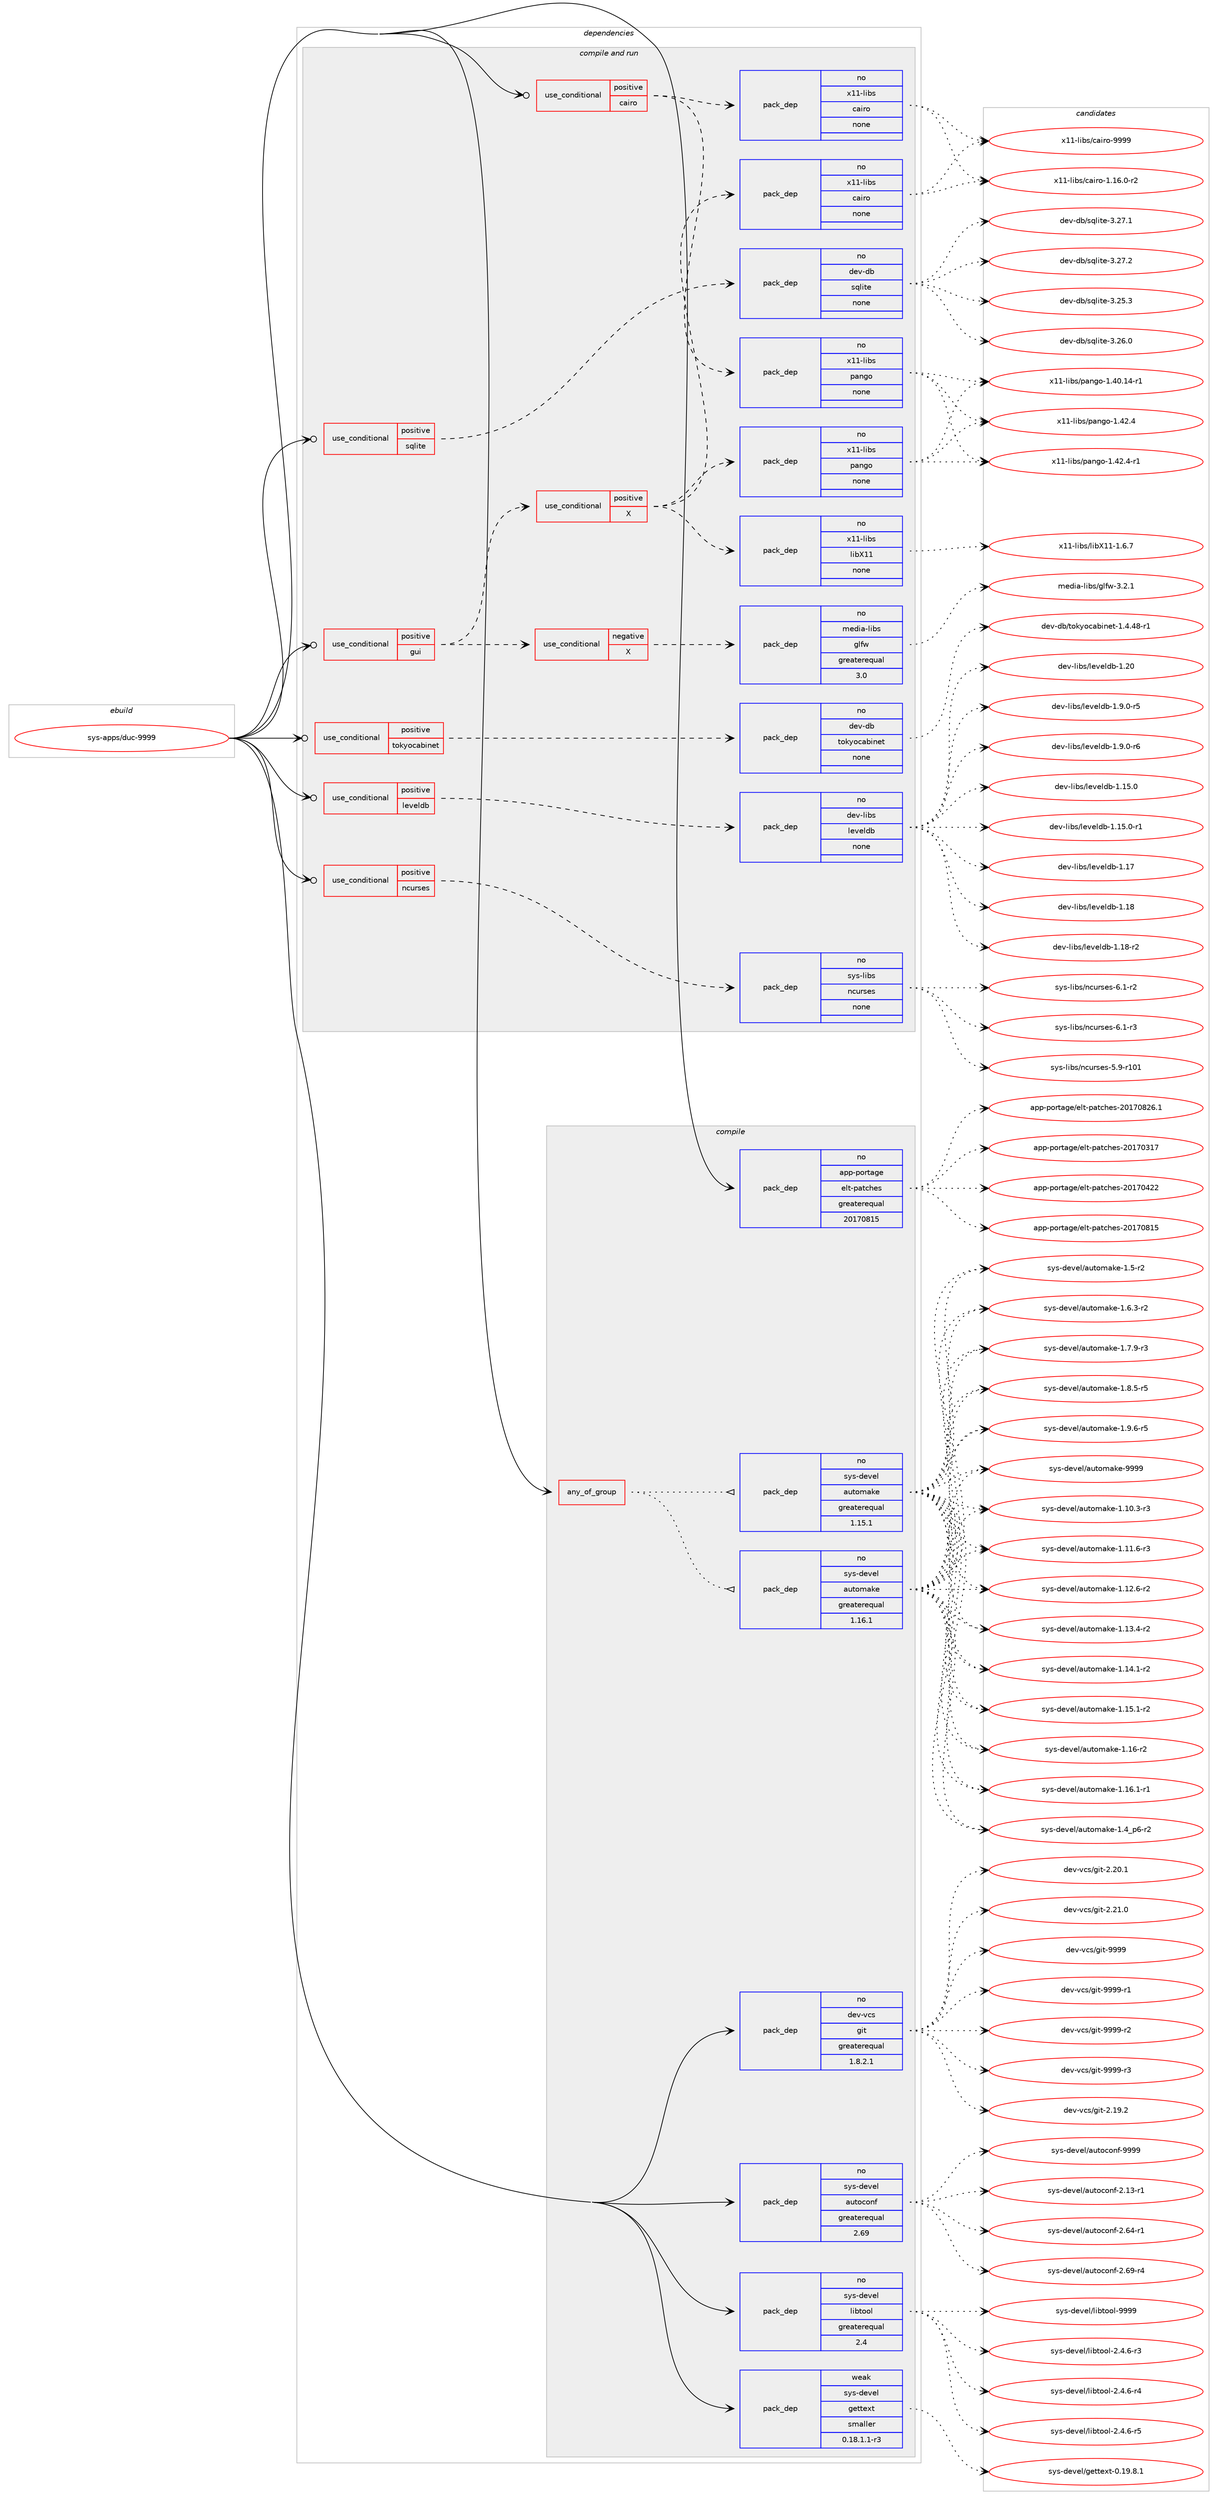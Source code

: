 digraph prolog {

# *************
# Graph options
# *************

newrank=true;
concentrate=true;
compound=true;
graph [rankdir=LR,fontname=Helvetica,fontsize=10,ranksep=1.5];#, ranksep=2.5, nodesep=0.2];
edge  [arrowhead=vee];
node  [fontname=Helvetica,fontsize=10];

# **********
# The ebuild
# **********

subgraph cluster_leftcol {
color=gray;
rank=same;
label=<<i>ebuild</i>>;
id [label="sys-apps/duc-9999", color=red, width=4, href="../sys-apps/duc-9999.svg"];
}

# ****************
# The dependencies
# ****************

subgraph cluster_midcol {
color=gray;
label=<<i>dependencies</i>>;
subgraph cluster_compile {
fillcolor="#eeeeee";
style=filled;
label=<<i>compile</i>>;
subgraph any27091 {
dependency1710216 [label=<<TABLE BORDER="0" CELLBORDER="1" CELLSPACING="0" CELLPADDING="4"><TR><TD CELLPADDING="10">any_of_group</TD></TR></TABLE>>, shape=none, color=red];subgraph pack1226457 {
dependency1710217 [label=<<TABLE BORDER="0" CELLBORDER="1" CELLSPACING="0" CELLPADDING="4" WIDTH="220"><TR><TD ROWSPAN="6" CELLPADDING="30">pack_dep</TD></TR><TR><TD WIDTH="110">no</TD></TR><TR><TD>sys-devel</TD></TR><TR><TD>automake</TD></TR><TR><TD>greaterequal</TD></TR><TR><TD>1.16.1</TD></TR></TABLE>>, shape=none, color=blue];
}
dependency1710216:e -> dependency1710217:w [weight=20,style="dotted",arrowhead="oinv"];
subgraph pack1226458 {
dependency1710218 [label=<<TABLE BORDER="0" CELLBORDER="1" CELLSPACING="0" CELLPADDING="4" WIDTH="220"><TR><TD ROWSPAN="6" CELLPADDING="30">pack_dep</TD></TR><TR><TD WIDTH="110">no</TD></TR><TR><TD>sys-devel</TD></TR><TR><TD>automake</TD></TR><TR><TD>greaterequal</TD></TR><TR><TD>1.15.1</TD></TR></TABLE>>, shape=none, color=blue];
}
dependency1710216:e -> dependency1710218:w [weight=20,style="dotted",arrowhead="oinv"];
}
id:e -> dependency1710216:w [weight=20,style="solid",arrowhead="vee"];
subgraph pack1226459 {
dependency1710219 [label=<<TABLE BORDER="0" CELLBORDER="1" CELLSPACING="0" CELLPADDING="4" WIDTH="220"><TR><TD ROWSPAN="6" CELLPADDING="30">pack_dep</TD></TR><TR><TD WIDTH="110">no</TD></TR><TR><TD>app-portage</TD></TR><TR><TD>elt-patches</TD></TR><TR><TD>greaterequal</TD></TR><TR><TD>20170815</TD></TR></TABLE>>, shape=none, color=blue];
}
id:e -> dependency1710219:w [weight=20,style="solid",arrowhead="vee"];
subgraph pack1226460 {
dependency1710220 [label=<<TABLE BORDER="0" CELLBORDER="1" CELLSPACING="0" CELLPADDING="4" WIDTH="220"><TR><TD ROWSPAN="6" CELLPADDING="30">pack_dep</TD></TR><TR><TD WIDTH="110">no</TD></TR><TR><TD>dev-vcs</TD></TR><TR><TD>git</TD></TR><TR><TD>greaterequal</TD></TR><TR><TD>1.8.2.1</TD></TR></TABLE>>, shape=none, color=blue];
}
id:e -> dependency1710220:w [weight=20,style="solid",arrowhead="vee"];
subgraph pack1226461 {
dependency1710221 [label=<<TABLE BORDER="0" CELLBORDER="1" CELLSPACING="0" CELLPADDING="4" WIDTH="220"><TR><TD ROWSPAN="6" CELLPADDING="30">pack_dep</TD></TR><TR><TD WIDTH="110">no</TD></TR><TR><TD>sys-devel</TD></TR><TR><TD>autoconf</TD></TR><TR><TD>greaterequal</TD></TR><TR><TD>2.69</TD></TR></TABLE>>, shape=none, color=blue];
}
id:e -> dependency1710221:w [weight=20,style="solid",arrowhead="vee"];
subgraph pack1226462 {
dependency1710222 [label=<<TABLE BORDER="0" CELLBORDER="1" CELLSPACING="0" CELLPADDING="4" WIDTH="220"><TR><TD ROWSPAN="6" CELLPADDING="30">pack_dep</TD></TR><TR><TD WIDTH="110">no</TD></TR><TR><TD>sys-devel</TD></TR><TR><TD>libtool</TD></TR><TR><TD>greaterequal</TD></TR><TR><TD>2.4</TD></TR></TABLE>>, shape=none, color=blue];
}
id:e -> dependency1710222:w [weight=20,style="solid",arrowhead="vee"];
subgraph pack1226463 {
dependency1710223 [label=<<TABLE BORDER="0" CELLBORDER="1" CELLSPACING="0" CELLPADDING="4" WIDTH="220"><TR><TD ROWSPAN="6" CELLPADDING="30">pack_dep</TD></TR><TR><TD WIDTH="110">weak</TD></TR><TR><TD>sys-devel</TD></TR><TR><TD>gettext</TD></TR><TR><TD>smaller</TD></TR><TR><TD>0.18.1.1-r3</TD></TR></TABLE>>, shape=none, color=blue];
}
id:e -> dependency1710223:w [weight=20,style="solid",arrowhead="vee"];
}
subgraph cluster_compileandrun {
fillcolor="#eeeeee";
style=filled;
label=<<i>compile and run</i>>;
subgraph cond455804 {
dependency1710224 [label=<<TABLE BORDER="0" CELLBORDER="1" CELLSPACING="0" CELLPADDING="4"><TR><TD ROWSPAN="3" CELLPADDING="10">use_conditional</TD></TR><TR><TD>positive</TD></TR><TR><TD>cairo</TD></TR></TABLE>>, shape=none, color=red];
subgraph pack1226464 {
dependency1710225 [label=<<TABLE BORDER="0" CELLBORDER="1" CELLSPACING="0" CELLPADDING="4" WIDTH="220"><TR><TD ROWSPAN="6" CELLPADDING="30">pack_dep</TD></TR><TR><TD WIDTH="110">no</TD></TR><TR><TD>x11-libs</TD></TR><TR><TD>cairo</TD></TR><TR><TD>none</TD></TR><TR><TD></TD></TR></TABLE>>, shape=none, color=blue];
}
dependency1710224:e -> dependency1710225:w [weight=20,style="dashed",arrowhead="vee"];
subgraph pack1226465 {
dependency1710226 [label=<<TABLE BORDER="0" CELLBORDER="1" CELLSPACING="0" CELLPADDING="4" WIDTH="220"><TR><TD ROWSPAN="6" CELLPADDING="30">pack_dep</TD></TR><TR><TD WIDTH="110">no</TD></TR><TR><TD>x11-libs</TD></TR><TR><TD>pango</TD></TR><TR><TD>none</TD></TR><TR><TD></TD></TR></TABLE>>, shape=none, color=blue];
}
dependency1710224:e -> dependency1710226:w [weight=20,style="dashed",arrowhead="vee"];
}
id:e -> dependency1710224:w [weight=20,style="solid",arrowhead="odotvee"];
subgraph cond455805 {
dependency1710227 [label=<<TABLE BORDER="0" CELLBORDER="1" CELLSPACING="0" CELLPADDING="4"><TR><TD ROWSPAN="3" CELLPADDING="10">use_conditional</TD></TR><TR><TD>positive</TD></TR><TR><TD>gui</TD></TR></TABLE>>, shape=none, color=red];
subgraph cond455806 {
dependency1710228 [label=<<TABLE BORDER="0" CELLBORDER="1" CELLSPACING="0" CELLPADDING="4"><TR><TD ROWSPAN="3" CELLPADDING="10">use_conditional</TD></TR><TR><TD>positive</TD></TR><TR><TD>X</TD></TR></TABLE>>, shape=none, color=red];
subgraph pack1226466 {
dependency1710229 [label=<<TABLE BORDER="0" CELLBORDER="1" CELLSPACING="0" CELLPADDING="4" WIDTH="220"><TR><TD ROWSPAN="6" CELLPADDING="30">pack_dep</TD></TR><TR><TD WIDTH="110">no</TD></TR><TR><TD>x11-libs</TD></TR><TR><TD>cairo</TD></TR><TR><TD>none</TD></TR><TR><TD></TD></TR></TABLE>>, shape=none, color=blue];
}
dependency1710228:e -> dependency1710229:w [weight=20,style="dashed",arrowhead="vee"];
subgraph pack1226467 {
dependency1710230 [label=<<TABLE BORDER="0" CELLBORDER="1" CELLSPACING="0" CELLPADDING="4" WIDTH="220"><TR><TD ROWSPAN="6" CELLPADDING="30">pack_dep</TD></TR><TR><TD WIDTH="110">no</TD></TR><TR><TD>x11-libs</TD></TR><TR><TD>libX11</TD></TR><TR><TD>none</TD></TR><TR><TD></TD></TR></TABLE>>, shape=none, color=blue];
}
dependency1710228:e -> dependency1710230:w [weight=20,style="dashed",arrowhead="vee"];
subgraph pack1226468 {
dependency1710231 [label=<<TABLE BORDER="0" CELLBORDER="1" CELLSPACING="0" CELLPADDING="4" WIDTH="220"><TR><TD ROWSPAN="6" CELLPADDING="30">pack_dep</TD></TR><TR><TD WIDTH="110">no</TD></TR><TR><TD>x11-libs</TD></TR><TR><TD>pango</TD></TR><TR><TD>none</TD></TR><TR><TD></TD></TR></TABLE>>, shape=none, color=blue];
}
dependency1710228:e -> dependency1710231:w [weight=20,style="dashed",arrowhead="vee"];
}
dependency1710227:e -> dependency1710228:w [weight=20,style="dashed",arrowhead="vee"];
subgraph cond455807 {
dependency1710232 [label=<<TABLE BORDER="0" CELLBORDER="1" CELLSPACING="0" CELLPADDING="4"><TR><TD ROWSPAN="3" CELLPADDING="10">use_conditional</TD></TR><TR><TD>negative</TD></TR><TR><TD>X</TD></TR></TABLE>>, shape=none, color=red];
subgraph pack1226469 {
dependency1710233 [label=<<TABLE BORDER="0" CELLBORDER="1" CELLSPACING="0" CELLPADDING="4" WIDTH="220"><TR><TD ROWSPAN="6" CELLPADDING="30">pack_dep</TD></TR><TR><TD WIDTH="110">no</TD></TR><TR><TD>media-libs</TD></TR><TR><TD>glfw</TD></TR><TR><TD>greaterequal</TD></TR><TR><TD>3.0</TD></TR></TABLE>>, shape=none, color=blue];
}
dependency1710232:e -> dependency1710233:w [weight=20,style="dashed",arrowhead="vee"];
}
dependency1710227:e -> dependency1710232:w [weight=20,style="dashed",arrowhead="vee"];
}
id:e -> dependency1710227:w [weight=20,style="solid",arrowhead="odotvee"];
subgraph cond455808 {
dependency1710234 [label=<<TABLE BORDER="0" CELLBORDER="1" CELLSPACING="0" CELLPADDING="4"><TR><TD ROWSPAN="3" CELLPADDING="10">use_conditional</TD></TR><TR><TD>positive</TD></TR><TR><TD>leveldb</TD></TR></TABLE>>, shape=none, color=red];
subgraph pack1226470 {
dependency1710235 [label=<<TABLE BORDER="0" CELLBORDER="1" CELLSPACING="0" CELLPADDING="4" WIDTH="220"><TR><TD ROWSPAN="6" CELLPADDING="30">pack_dep</TD></TR><TR><TD WIDTH="110">no</TD></TR><TR><TD>dev-libs</TD></TR><TR><TD>leveldb</TD></TR><TR><TD>none</TD></TR><TR><TD></TD></TR></TABLE>>, shape=none, color=blue];
}
dependency1710234:e -> dependency1710235:w [weight=20,style="dashed",arrowhead="vee"];
}
id:e -> dependency1710234:w [weight=20,style="solid",arrowhead="odotvee"];
subgraph cond455809 {
dependency1710236 [label=<<TABLE BORDER="0" CELLBORDER="1" CELLSPACING="0" CELLPADDING="4"><TR><TD ROWSPAN="3" CELLPADDING="10">use_conditional</TD></TR><TR><TD>positive</TD></TR><TR><TD>ncurses</TD></TR></TABLE>>, shape=none, color=red];
subgraph pack1226471 {
dependency1710237 [label=<<TABLE BORDER="0" CELLBORDER="1" CELLSPACING="0" CELLPADDING="4" WIDTH="220"><TR><TD ROWSPAN="6" CELLPADDING="30">pack_dep</TD></TR><TR><TD WIDTH="110">no</TD></TR><TR><TD>sys-libs</TD></TR><TR><TD>ncurses</TD></TR><TR><TD>none</TD></TR><TR><TD></TD></TR></TABLE>>, shape=none, color=blue];
}
dependency1710236:e -> dependency1710237:w [weight=20,style="dashed",arrowhead="vee"];
}
id:e -> dependency1710236:w [weight=20,style="solid",arrowhead="odotvee"];
subgraph cond455810 {
dependency1710238 [label=<<TABLE BORDER="0" CELLBORDER="1" CELLSPACING="0" CELLPADDING="4"><TR><TD ROWSPAN="3" CELLPADDING="10">use_conditional</TD></TR><TR><TD>positive</TD></TR><TR><TD>sqlite</TD></TR></TABLE>>, shape=none, color=red];
subgraph pack1226472 {
dependency1710239 [label=<<TABLE BORDER="0" CELLBORDER="1" CELLSPACING="0" CELLPADDING="4" WIDTH="220"><TR><TD ROWSPAN="6" CELLPADDING="30">pack_dep</TD></TR><TR><TD WIDTH="110">no</TD></TR><TR><TD>dev-db</TD></TR><TR><TD>sqlite</TD></TR><TR><TD>none</TD></TR><TR><TD></TD></TR></TABLE>>, shape=none, color=blue];
}
dependency1710238:e -> dependency1710239:w [weight=20,style="dashed",arrowhead="vee"];
}
id:e -> dependency1710238:w [weight=20,style="solid",arrowhead="odotvee"];
subgraph cond455811 {
dependency1710240 [label=<<TABLE BORDER="0" CELLBORDER="1" CELLSPACING="0" CELLPADDING="4"><TR><TD ROWSPAN="3" CELLPADDING="10">use_conditional</TD></TR><TR><TD>positive</TD></TR><TR><TD>tokyocabinet</TD></TR></TABLE>>, shape=none, color=red];
subgraph pack1226473 {
dependency1710241 [label=<<TABLE BORDER="0" CELLBORDER="1" CELLSPACING="0" CELLPADDING="4" WIDTH="220"><TR><TD ROWSPAN="6" CELLPADDING="30">pack_dep</TD></TR><TR><TD WIDTH="110">no</TD></TR><TR><TD>dev-db</TD></TR><TR><TD>tokyocabinet</TD></TR><TR><TD>none</TD></TR><TR><TD></TD></TR></TABLE>>, shape=none, color=blue];
}
dependency1710240:e -> dependency1710241:w [weight=20,style="dashed",arrowhead="vee"];
}
id:e -> dependency1710240:w [weight=20,style="solid",arrowhead="odotvee"];
}
subgraph cluster_run {
fillcolor="#eeeeee";
style=filled;
label=<<i>run</i>>;
}
}

# **************
# The candidates
# **************

subgraph cluster_choices {
rank=same;
color=gray;
label=<<i>candidates</i>>;

subgraph choice1226457 {
color=black;
nodesep=1;
choice11512111545100101118101108479711711611110997107101454946494846514511451 [label="sys-devel/automake-1.10.3-r3", color=red, width=4,href="../sys-devel/automake-1.10.3-r3.svg"];
choice11512111545100101118101108479711711611110997107101454946494946544511451 [label="sys-devel/automake-1.11.6-r3", color=red, width=4,href="../sys-devel/automake-1.11.6-r3.svg"];
choice11512111545100101118101108479711711611110997107101454946495046544511450 [label="sys-devel/automake-1.12.6-r2", color=red, width=4,href="../sys-devel/automake-1.12.6-r2.svg"];
choice11512111545100101118101108479711711611110997107101454946495146524511450 [label="sys-devel/automake-1.13.4-r2", color=red, width=4,href="../sys-devel/automake-1.13.4-r2.svg"];
choice11512111545100101118101108479711711611110997107101454946495246494511450 [label="sys-devel/automake-1.14.1-r2", color=red, width=4,href="../sys-devel/automake-1.14.1-r2.svg"];
choice11512111545100101118101108479711711611110997107101454946495346494511450 [label="sys-devel/automake-1.15.1-r2", color=red, width=4,href="../sys-devel/automake-1.15.1-r2.svg"];
choice1151211154510010111810110847971171161111099710710145494649544511450 [label="sys-devel/automake-1.16-r2", color=red, width=4,href="../sys-devel/automake-1.16-r2.svg"];
choice11512111545100101118101108479711711611110997107101454946495446494511449 [label="sys-devel/automake-1.16.1-r1", color=red, width=4,href="../sys-devel/automake-1.16.1-r1.svg"];
choice115121115451001011181011084797117116111109971071014549465295112544511450 [label="sys-devel/automake-1.4_p6-r2", color=red, width=4,href="../sys-devel/automake-1.4_p6-r2.svg"];
choice11512111545100101118101108479711711611110997107101454946534511450 [label="sys-devel/automake-1.5-r2", color=red, width=4,href="../sys-devel/automake-1.5-r2.svg"];
choice115121115451001011181011084797117116111109971071014549465446514511450 [label="sys-devel/automake-1.6.3-r2", color=red, width=4,href="../sys-devel/automake-1.6.3-r2.svg"];
choice115121115451001011181011084797117116111109971071014549465546574511451 [label="sys-devel/automake-1.7.9-r3", color=red, width=4,href="../sys-devel/automake-1.7.9-r3.svg"];
choice115121115451001011181011084797117116111109971071014549465646534511453 [label="sys-devel/automake-1.8.5-r5", color=red, width=4,href="../sys-devel/automake-1.8.5-r5.svg"];
choice115121115451001011181011084797117116111109971071014549465746544511453 [label="sys-devel/automake-1.9.6-r5", color=red, width=4,href="../sys-devel/automake-1.9.6-r5.svg"];
choice115121115451001011181011084797117116111109971071014557575757 [label="sys-devel/automake-9999", color=red, width=4,href="../sys-devel/automake-9999.svg"];
dependency1710217:e -> choice11512111545100101118101108479711711611110997107101454946494846514511451:w [style=dotted,weight="100"];
dependency1710217:e -> choice11512111545100101118101108479711711611110997107101454946494946544511451:w [style=dotted,weight="100"];
dependency1710217:e -> choice11512111545100101118101108479711711611110997107101454946495046544511450:w [style=dotted,weight="100"];
dependency1710217:e -> choice11512111545100101118101108479711711611110997107101454946495146524511450:w [style=dotted,weight="100"];
dependency1710217:e -> choice11512111545100101118101108479711711611110997107101454946495246494511450:w [style=dotted,weight="100"];
dependency1710217:e -> choice11512111545100101118101108479711711611110997107101454946495346494511450:w [style=dotted,weight="100"];
dependency1710217:e -> choice1151211154510010111810110847971171161111099710710145494649544511450:w [style=dotted,weight="100"];
dependency1710217:e -> choice11512111545100101118101108479711711611110997107101454946495446494511449:w [style=dotted,weight="100"];
dependency1710217:e -> choice115121115451001011181011084797117116111109971071014549465295112544511450:w [style=dotted,weight="100"];
dependency1710217:e -> choice11512111545100101118101108479711711611110997107101454946534511450:w [style=dotted,weight="100"];
dependency1710217:e -> choice115121115451001011181011084797117116111109971071014549465446514511450:w [style=dotted,weight="100"];
dependency1710217:e -> choice115121115451001011181011084797117116111109971071014549465546574511451:w [style=dotted,weight="100"];
dependency1710217:e -> choice115121115451001011181011084797117116111109971071014549465646534511453:w [style=dotted,weight="100"];
dependency1710217:e -> choice115121115451001011181011084797117116111109971071014549465746544511453:w [style=dotted,weight="100"];
dependency1710217:e -> choice115121115451001011181011084797117116111109971071014557575757:w [style=dotted,weight="100"];
}
subgraph choice1226458 {
color=black;
nodesep=1;
choice11512111545100101118101108479711711611110997107101454946494846514511451 [label="sys-devel/automake-1.10.3-r3", color=red, width=4,href="../sys-devel/automake-1.10.3-r3.svg"];
choice11512111545100101118101108479711711611110997107101454946494946544511451 [label="sys-devel/automake-1.11.6-r3", color=red, width=4,href="../sys-devel/automake-1.11.6-r3.svg"];
choice11512111545100101118101108479711711611110997107101454946495046544511450 [label="sys-devel/automake-1.12.6-r2", color=red, width=4,href="../sys-devel/automake-1.12.6-r2.svg"];
choice11512111545100101118101108479711711611110997107101454946495146524511450 [label="sys-devel/automake-1.13.4-r2", color=red, width=4,href="../sys-devel/automake-1.13.4-r2.svg"];
choice11512111545100101118101108479711711611110997107101454946495246494511450 [label="sys-devel/automake-1.14.1-r2", color=red, width=4,href="../sys-devel/automake-1.14.1-r2.svg"];
choice11512111545100101118101108479711711611110997107101454946495346494511450 [label="sys-devel/automake-1.15.1-r2", color=red, width=4,href="../sys-devel/automake-1.15.1-r2.svg"];
choice1151211154510010111810110847971171161111099710710145494649544511450 [label="sys-devel/automake-1.16-r2", color=red, width=4,href="../sys-devel/automake-1.16-r2.svg"];
choice11512111545100101118101108479711711611110997107101454946495446494511449 [label="sys-devel/automake-1.16.1-r1", color=red, width=4,href="../sys-devel/automake-1.16.1-r1.svg"];
choice115121115451001011181011084797117116111109971071014549465295112544511450 [label="sys-devel/automake-1.4_p6-r2", color=red, width=4,href="../sys-devel/automake-1.4_p6-r2.svg"];
choice11512111545100101118101108479711711611110997107101454946534511450 [label="sys-devel/automake-1.5-r2", color=red, width=4,href="../sys-devel/automake-1.5-r2.svg"];
choice115121115451001011181011084797117116111109971071014549465446514511450 [label="sys-devel/automake-1.6.3-r2", color=red, width=4,href="../sys-devel/automake-1.6.3-r2.svg"];
choice115121115451001011181011084797117116111109971071014549465546574511451 [label="sys-devel/automake-1.7.9-r3", color=red, width=4,href="../sys-devel/automake-1.7.9-r3.svg"];
choice115121115451001011181011084797117116111109971071014549465646534511453 [label="sys-devel/automake-1.8.5-r5", color=red, width=4,href="../sys-devel/automake-1.8.5-r5.svg"];
choice115121115451001011181011084797117116111109971071014549465746544511453 [label="sys-devel/automake-1.9.6-r5", color=red, width=4,href="../sys-devel/automake-1.9.6-r5.svg"];
choice115121115451001011181011084797117116111109971071014557575757 [label="sys-devel/automake-9999", color=red, width=4,href="../sys-devel/automake-9999.svg"];
dependency1710218:e -> choice11512111545100101118101108479711711611110997107101454946494846514511451:w [style=dotted,weight="100"];
dependency1710218:e -> choice11512111545100101118101108479711711611110997107101454946494946544511451:w [style=dotted,weight="100"];
dependency1710218:e -> choice11512111545100101118101108479711711611110997107101454946495046544511450:w [style=dotted,weight="100"];
dependency1710218:e -> choice11512111545100101118101108479711711611110997107101454946495146524511450:w [style=dotted,weight="100"];
dependency1710218:e -> choice11512111545100101118101108479711711611110997107101454946495246494511450:w [style=dotted,weight="100"];
dependency1710218:e -> choice11512111545100101118101108479711711611110997107101454946495346494511450:w [style=dotted,weight="100"];
dependency1710218:e -> choice1151211154510010111810110847971171161111099710710145494649544511450:w [style=dotted,weight="100"];
dependency1710218:e -> choice11512111545100101118101108479711711611110997107101454946495446494511449:w [style=dotted,weight="100"];
dependency1710218:e -> choice115121115451001011181011084797117116111109971071014549465295112544511450:w [style=dotted,weight="100"];
dependency1710218:e -> choice11512111545100101118101108479711711611110997107101454946534511450:w [style=dotted,weight="100"];
dependency1710218:e -> choice115121115451001011181011084797117116111109971071014549465446514511450:w [style=dotted,weight="100"];
dependency1710218:e -> choice115121115451001011181011084797117116111109971071014549465546574511451:w [style=dotted,weight="100"];
dependency1710218:e -> choice115121115451001011181011084797117116111109971071014549465646534511453:w [style=dotted,weight="100"];
dependency1710218:e -> choice115121115451001011181011084797117116111109971071014549465746544511453:w [style=dotted,weight="100"];
dependency1710218:e -> choice115121115451001011181011084797117116111109971071014557575757:w [style=dotted,weight="100"];
}
subgraph choice1226459 {
color=black;
nodesep=1;
choice97112112451121111141169710310147101108116451129711699104101115455048495548514955 [label="app-portage/elt-patches-20170317", color=red, width=4,href="../app-portage/elt-patches-20170317.svg"];
choice97112112451121111141169710310147101108116451129711699104101115455048495548525050 [label="app-portage/elt-patches-20170422", color=red, width=4,href="../app-portage/elt-patches-20170422.svg"];
choice97112112451121111141169710310147101108116451129711699104101115455048495548564953 [label="app-portage/elt-patches-20170815", color=red, width=4,href="../app-portage/elt-patches-20170815.svg"];
choice971121124511211111411697103101471011081164511297116991041011154550484955485650544649 [label="app-portage/elt-patches-20170826.1", color=red, width=4,href="../app-portage/elt-patches-20170826.1.svg"];
dependency1710219:e -> choice97112112451121111141169710310147101108116451129711699104101115455048495548514955:w [style=dotted,weight="100"];
dependency1710219:e -> choice97112112451121111141169710310147101108116451129711699104101115455048495548525050:w [style=dotted,weight="100"];
dependency1710219:e -> choice97112112451121111141169710310147101108116451129711699104101115455048495548564953:w [style=dotted,weight="100"];
dependency1710219:e -> choice971121124511211111411697103101471011081164511297116991041011154550484955485650544649:w [style=dotted,weight="100"];
}
subgraph choice1226460 {
color=black;
nodesep=1;
choice10010111845118991154710310511645504649574650 [label="dev-vcs/git-2.19.2", color=red, width=4,href="../dev-vcs/git-2.19.2.svg"];
choice10010111845118991154710310511645504650484649 [label="dev-vcs/git-2.20.1", color=red, width=4,href="../dev-vcs/git-2.20.1.svg"];
choice10010111845118991154710310511645504650494648 [label="dev-vcs/git-2.21.0", color=red, width=4,href="../dev-vcs/git-2.21.0.svg"];
choice1001011184511899115471031051164557575757 [label="dev-vcs/git-9999", color=red, width=4,href="../dev-vcs/git-9999.svg"];
choice10010111845118991154710310511645575757574511449 [label="dev-vcs/git-9999-r1", color=red, width=4,href="../dev-vcs/git-9999-r1.svg"];
choice10010111845118991154710310511645575757574511450 [label="dev-vcs/git-9999-r2", color=red, width=4,href="../dev-vcs/git-9999-r2.svg"];
choice10010111845118991154710310511645575757574511451 [label="dev-vcs/git-9999-r3", color=red, width=4,href="../dev-vcs/git-9999-r3.svg"];
dependency1710220:e -> choice10010111845118991154710310511645504649574650:w [style=dotted,weight="100"];
dependency1710220:e -> choice10010111845118991154710310511645504650484649:w [style=dotted,weight="100"];
dependency1710220:e -> choice10010111845118991154710310511645504650494648:w [style=dotted,weight="100"];
dependency1710220:e -> choice1001011184511899115471031051164557575757:w [style=dotted,weight="100"];
dependency1710220:e -> choice10010111845118991154710310511645575757574511449:w [style=dotted,weight="100"];
dependency1710220:e -> choice10010111845118991154710310511645575757574511450:w [style=dotted,weight="100"];
dependency1710220:e -> choice10010111845118991154710310511645575757574511451:w [style=dotted,weight="100"];
}
subgraph choice1226461 {
color=black;
nodesep=1;
choice1151211154510010111810110847971171161119911111010245504649514511449 [label="sys-devel/autoconf-2.13-r1", color=red, width=4,href="../sys-devel/autoconf-2.13-r1.svg"];
choice1151211154510010111810110847971171161119911111010245504654524511449 [label="sys-devel/autoconf-2.64-r1", color=red, width=4,href="../sys-devel/autoconf-2.64-r1.svg"];
choice1151211154510010111810110847971171161119911111010245504654574511452 [label="sys-devel/autoconf-2.69-r4", color=red, width=4,href="../sys-devel/autoconf-2.69-r4.svg"];
choice115121115451001011181011084797117116111991111101024557575757 [label="sys-devel/autoconf-9999", color=red, width=4,href="../sys-devel/autoconf-9999.svg"];
dependency1710221:e -> choice1151211154510010111810110847971171161119911111010245504649514511449:w [style=dotted,weight="100"];
dependency1710221:e -> choice1151211154510010111810110847971171161119911111010245504654524511449:w [style=dotted,weight="100"];
dependency1710221:e -> choice1151211154510010111810110847971171161119911111010245504654574511452:w [style=dotted,weight="100"];
dependency1710221:e -> choice115121115451001011181011084797117116111991111101024557575757:w [style=dotted,weight="100"];
}
subgraph choice1226462 {
color=black;
nodesep=1;
choice1151211154510010111810110847108105981161111111084550465246544511451 [label="sys-devel/libtool-2.4.6-r3", color=red, width=4,href="../sys-devel/libtool-2.4.6-r3.svg"];
choice1151211154510010111810110847108105981161111111084550465246544511452 [label="sys-devel/libtool-2.4.6-r4", color=red, width=4,href="../sys-devel/libtool-2.4.6-r4.svg"];
choice1151211154510010111810110847108105981161111111084550465246544511453 [label="sys-devel/libtool-2.4.6-r5", color=red, width=4,href="../sys-devel/libtool-2.4.6-r5.svg"];
choice1151211154510010111810110847108105981161111111084557575757 [label="sys-devel/libtool-9999", color=red, width=4,href="../sys-devel/libtool-9999.svg"];
dependency1710222:e -> choice1151211154510010111810110847108105981161111111084550465246544511451:w [style=dotted,weight="100"];
dependency1710222:e -> choice1151211154510010111810110847108105981161111111084550465246544511452:w [style=dotted,weight="100"];
dependency1710222:e -> choice1151211154510010111810110847108105981161111111084550465246544511453:w [style=dotted,weight="100"];
dependency1710222:e -> choice1151211154510010111810110847108105981161111111084557575757:w [style=dotted,weight="100"];
}
subgraph choice1226463 {
color=black;
nodesep=1;
choice1151211154510010111810110847103101116116101120116454846495746564649 [label="sys-devel/gettext-0.19.8.1", color=red, width=4,href="../sys-devel/gettext-0.19.8.1.svg"];
dependency1710223:e -> choice1151211154510010111810110847103101116116101120116454846495746564649:w [style=dotted,weight="100"];
}
subgraph choice1226464 {
color=black;
nodesep=1;
choice12049494510810598115479997105114111454946495446484511450 [label="x11-libs/cairo-1.16.0-r2", color=red, width=4,href="../x11-libs/cairo-1.16.0-r2.svg"];
choice120494945108105981154799971051141114557575757 [label="x11-libs/cairo-9999", color=red, width=4,href="../x11-libs/cairo-9999.svg"];
dependency1710225:e -> choice12049494510810598115479997105114111454946495446484511450:w [style=dotted,weight="100"];
dependency1710225:e -> choice120494945108105981154799971051141114557575757:w [style=dotted,weight="100"];
}
subgraph choice1226465 {
color=black;
nodesep=1;
choice12049494510810598115471129711010311145494652484649524511449 [label="x11-libs/pango-1.40.14-r1", color=red, width=4,href="../x11-libs/pango-1.40.14-r1.svg"];
choice12049494510810598115471129711010311145494652504652 [label="x11-libs/pango-1.42.4", color=red, width=4,href="../x11-libs/pango-1.42.4.svg"];
choice120494945108105981154711297110103111454946525046524511449 [label="x11-libs/pango-1.42.4-r1", color=red, width=4,href="../x11-libs/pango-1.42.4-r1.svg"];
dependency1710226:e -> choice12049494510810598115471129711010311145494652484649524511449:w [style=dotted,weight="100"];
dependency1710226:e -> choice12049494510810598115471129711010311145494652504652:w [style=dotted,weight="100"];
dependency1710226:e -> choice120494945108105981154711297110103111454946525046524511449:w [style=dotted,weight="100"];
}
subgraph choice1226466 {
color=black;
nodesep=1;
choice12049494510810598115479997105114111454946495446484511450 [label="x11-libs/cairo-1.16.0-r2", color=red, width=4,href="../x11-libs/cairo-1.16.0-r2.svg"];
choice120494945108105981154799971051141114557575757 [label="x11-libs/cairo-9999", color=red, width=4,href="../x11-libs/cairo-9999.svg"];
dependency1710229:e -> choice12049494510810598115479997105114111454946495446484511450:w [style=dotted,weight="100"];
dependency1710229:e -> choice120494945108105981154799971051141114557575757:w [style=dotted,weight="100"];
}
subgraph choice1226467 {
color=black;
nodesep=1;
choice120494945108105981154710810598884949454946544655 [label="x11-libs/libX11-1.6.7", color=red, width=4,href="../x11-libs/libX11-1.6.7.svg"];
dependency1710230:e -> choice120494945108105981154710810598884949454946544655:w [style=dotted,weight="100"];
}
subgraph choice1226468 {
color=black;
nodesep=1;
choice12049494510810598115471129711010311145494652484649524511449 [label="x11-libs/pango-1.40.14-r1", color=red, width=4,href="../x11-libs/pango-1.40.14-r1.svg"];
choice12049494510810598115471129711010311145494652504652 [label="x11-libs/pango-1.42.4", color=red, width=4,href="../x11-libs/pango-1.42.4.svg"];
choice120494945108105981154711297110103111454946525046524511449 [label="x11-libs/pango-1.42.4-r1", color=red, width=4,href="../x11-libs/pango-1.42.4-r1.svg"];
dependency1710231:e -> choice12049494510810598115471129711010311145494652484649524511449:w [style=dotted,weight="100"];
dependency1710231:e -> choice12049494510810598115471129711010311145494652504652:w [style=dotted,weight="100"];
dependency1710231:e -> choice120494945108105981154711297110103111454946525046524511449:w [style=dotted,weight="100"];
}
subgraph choice1226469 {
color=black;
nodesep=1;
choice10910110010597451081059811547103108102119455146504649 [label="media-libs/glfw-3.2.1", color=red, width=4,href="../media-libs/glfw-3.2.1.svg"];
dependency1710233:e -> choice10910110010597451081059811547103108102119455146504649:w [style=dotted,weight="100"];
}
subgraph choice1226470 {
color=black;
nodesep=1;
choice1001011184510810598115471081011181011081009845494649534648 [label="dev-libs/leveldb-1.15.0", color=red, width=4,href="../dev-libs/leveldb-1.15.0.svg"];
choice10010111845108105981154710810111810110810098454946495346484511449 [label="dev-libs/leveldb-1.15.0-r1", color=red, width=4,href="../dev-libs/leveldb-1.15.0-r1.svg"];
choice100101118451081059811547108101118101108100984549464955 [label="dev-libs/leveldb-1.17", color=red, width=4,href="../dev-libs/leveldb-1.17.svg"];
choice100101118451081059811547108101118101108100984549464956 [label="dev-libs/leveldb-1.18", color=red, width=4,href="../dev-libs/leveldb-1.18.svg"];
choice1001011184510810598115471081011181011081009845494649564511450 [label="dev-libs/leveldb-1.18-r2", color=red, width=4,href="../dev-libs/leveldb-1.18-r2.svg"];
choice100101118451081059811547108101118101108100984549465048 [label="dev-libs/leveldb-1.20", color=red, width=4,href="../dev-libs/leveldb-1.20.svg"];
choice100101118451081059811547108101118101108100984549465746484511453 [label="dev-libs/leveldb-1.9.0-r5", color=red, width=4,href="../dev-libs/leveldb-1.9.0-r5.svg"];
choice100101118451081059811547108101118101108100984549465746484511454 [label="dev-libs/leveldb-1.9.0-r6", color=red, width=4,href="../dev-libs/leveldb-1.9.0-r6.svg"];
dependency1710235:e -> choice1001011184510810598115471081011181011081009845494649534648:w [style=dotted,weight="100"];
dependency1710235:e -> choice10010111845108105981154710810111810110810098454946495346484511449:w [style=dotted,weight="100"];
dependency1710235:e -> choice100101118451081059811547108101118101108100984549464955:w [style=dotted,weight="100"];
dependency1710235:e -> choice100101118451081059811547108101118101108100984549464956:w [style=dotted,weight="100"];
dependency1710235:e -> choice1001011184510810598115471081011181011081009845494649564511450:w [style=dotted,weight="100"];
dependency1710235:e -> choice100101118451081059811547108101118101108100984549465048:w [style=dotted,weight="100"];
dependency1710235:e -> choice100101118451081059811547108101118101108100984549465746484511453:w [style=dotted,weight="100"];
dependency1710235:e -> choice100101118451081059811547108101118101108100984549465746484511454:w [style=dotted,weight="100"];
}
subgraph choice1226471 {
color=black;
nodesep=1;
choice115121115451081059811547110991171141151011154553465745114494849 [label="sys-libs/ncurses-5.9-r101", color=red, width=4,href="../sys-libs/ncurses-5.9-r101.svg"];
choice11512111545108105981154711099117114115101115455446494511450 [label="sys-libs/ncurses-6.1-r2", color=red, width=4,href="../sys-libs/ncurses-6.1-r2.svg"];
choice11512111545108105981154711099117114115101115455446494511451 [label="sys-libs/ncurses-6.1-r3", color=red, width=4,href="../sys-libs/ncurses-6.1-r3.svg"];
dependency1710237:e -> choice115121115451081059811547110991171141151011154553465745114494849:w [style=dotted,weight="100"];
dependency1710237:e -> choice11512111545108105981154711099117114115101115455446494511450:w [style=dotted,weight="100"];
dependency1710237:e -> choice11512111545108105981154711099117114115101115455446494511451:w [style=dotted,weight="100"];
}
subgraph choice1226472 {
color=black;
nodesep=1;
choice10010111845100984711511310810511610145514650534651 [label="dev-db/sqlite-3.25.3", color=red, width=4,href="../dev-db/sqlite-3.25.3.svg"];
choice10010111845100984711511310810511610145514650544648 [label="dev-db/sqlite-3.26.0", color=red, width=4,href="../dev-db/sqlite-3.26.0.svg"];
choice10010111845100984711511310810511610145514650554649 [label="dev-db/sqlite-3.27.1", color=red, width=4,href="../dev-db/sqlite-3.27.1.svg"];
choice10010111845100984711511310810511610145514650554650 [label="dev-db/sqlite-3.27.2", color=red, width=4,href="../dev-db/sqlite-3.27.2.svg"];
dependency1710239:e -> choice10010111845100984711511310810511610145514650534651:w [style=dotted,weight="100"];
dependency1710239:e -> choice10010111845100984711511310810511610145514650544648:w [style=dotted,weight="100"];
dependency1710239:e -> choice10010111845100984711511310810511610145514650554649:w [style=dotted,weight="100"];
dependency1710239:e -> choice10010111845100984711511310810511610145514650554650:w [style=dotted,weight="100"];
}
subgraph choice1226473 {
color=black;
nodesep=1;
choice100101118451009847116111107121111999798105110101116454946524652564511449 [label="dev-db/tokyocabinet-1.4.48-r1", color=red, width=4,href="../dev-db/tokyocabinet-1.4.48-r1.svg"];
dependency1710241:e -> choice100101118451009847116111107121111999798105110101116454946524652564511449:w [style=dotted,weight="100"];
}
}

}
